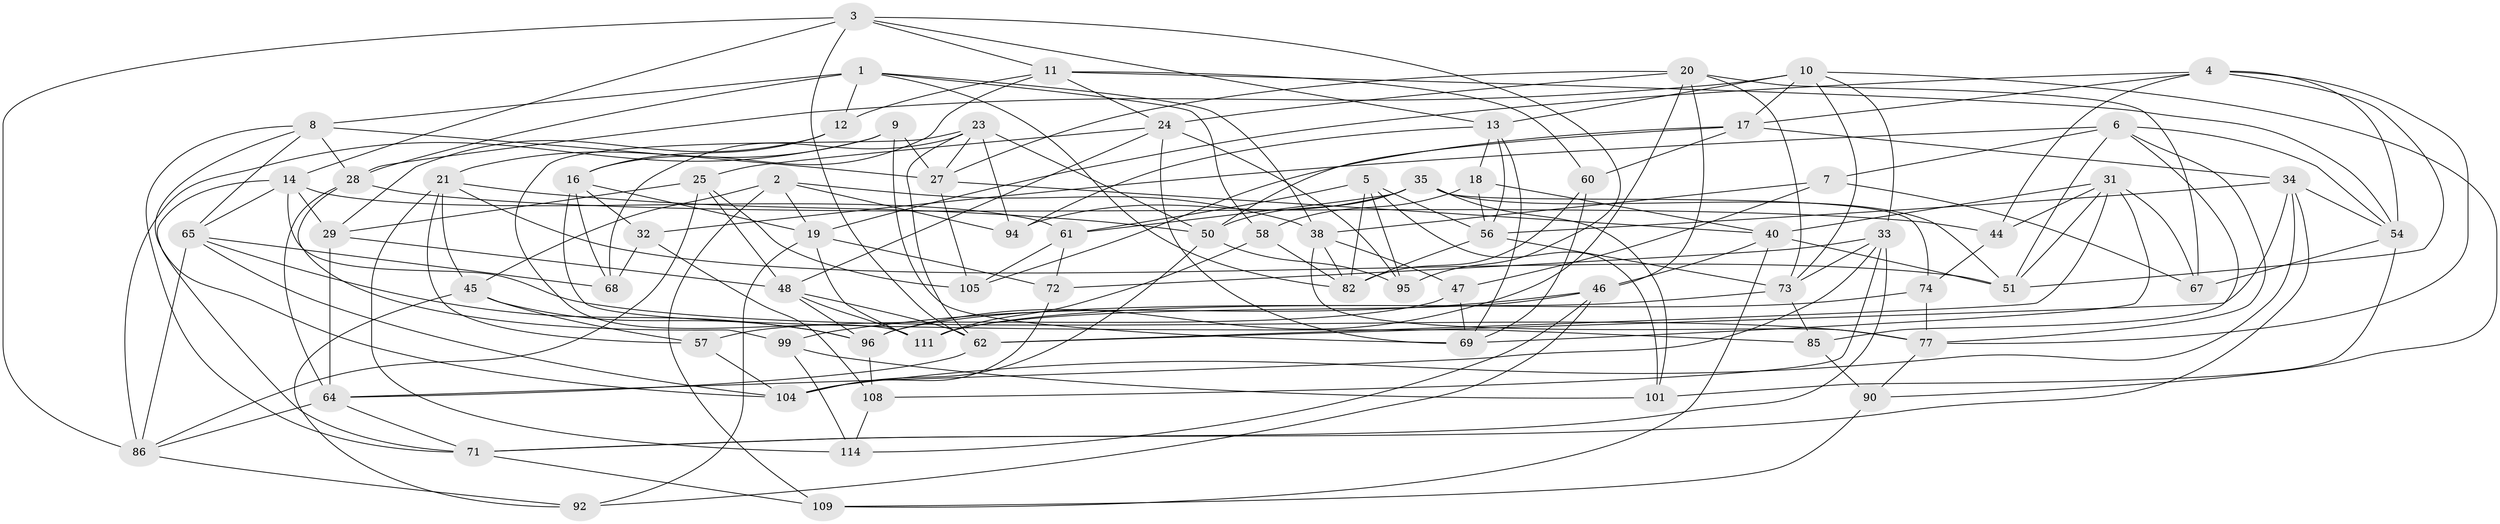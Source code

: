 // Generated by graph-tools (version 1.1) at 2025/24/03/03/25 07:24:30]
// undirected, 73 vertices, 191 edges
graph export_dot {
graph [start="1"]
  node [color=gray90,style=filled];
  1 [super="+119"];
  2 [super="+70"];
  3 [super="+39"];
  4 [super="+78"];
  5 [super="+116"];
  6 [super="+43"];
  7;
  8 [super="+36"];
  9;
  10 [super="+100"];
  11 [super="+15"];
  12;
  13 [super="+83"];
  14 [super="+80"];
  16 [super="+81"];
  17 [super="+41"];
  18;
  19 [super="+52"];
  20 [super="+22"];
  21 [super="+75"];
  23 [super="+37"];
  24 [super="+55"];
  25 [super="+26"];
  27 [super="+102"];
  28 [super="+87"];
  29 [super="+30"];
  31 [super="+93"];
  32;
  33 [super="+110"];
  34 [super="+42"];
  35 [super="+49"];
  38 [super="+107"];
  40 [super="+89"];
  44;
  45 [super="+53"];
  46 [super="+121"];
  47;
  48 [super="+103"];
  50 [super="+63"];
  51 [super="+106"];
  54 [super="+59"];
  56 [super="+91"];
  57;
  58;
  60;
  61 [super="+118"];
  62 [super="+115"];
  64 [super="+98"];
  65 [super="+66"];
  67;
  68;
  69 [super="+76"];
  71 [super="+79"];
  72;
  73 [super="+88"];
  74;
  77 [super="+117"];
  82 [super="+84"];
  85;
  86 [super="+112"];
  90;
  92;
  94;
  95;
  96 [super="+97"];
  99;
  101;
  104 [super="+113"];
  105;
  108;
  109;
  111 [super="+120"];
  114;
  1 -- 58;
  1 -- 12;
  1 -- 38;
  1 -- 8;
  1 -- 82;
  1 -- 28;
  2 -- 45 [weight=2];
  2 -- 109;
  2 -- 38;
  2 -- 19;
  2 -- 94;
  3 -- 13;
  3 -- 11;
  3 -- 14;
  3 -- 62;
  3 -- 86;
  3 -- 95;
  4 -- 19;
  4 -- 77;
  4 -- 54;
  4 -- 44;
  4 -- 51;
  4 -- 17;
  5 -- 56;
  5 -- 101;
  5 -- 61 [weight=2];
  5 -- 82;
  5 -- 95;
  6 -- 54;
  6 -- 32;
  6 -- 85;
  6 -- 7;
  6 -- 77;
  6 -- 51;
  7 -- 47;
  7 -- 38;
  7 -- 67;
  8 -- 65;
  8 -- 27;
  8 -- 104;
  8 -- 71;
  8 -- 28;
  9 -- 21;
  9 -- 69;
  9 -- 86;
  9 -- 27;
  10 -- 33;
  10 -- 17;
  10 -- 90;
  10 -- 13;
  10 -- 73;
  10 -- 28;
  11 -- 16;
  11 -- 12;
  11 -- 24;
  11 -- 60;
  11 -- 54;
  12 -- 16;
  12 -- 29;
  13 -- 56;
  13 -- 69;
  13 -- 18;
  13 -- 94;
  14 -- 61;
  14 -- 77;
  14 -- 29;
  14 -- 65;
  14 -- 71;
  16 -- 32;
  16 -- 19;
  16 -- 68;
  16 -- 85;
  17 -- 50;
  17 -- 34;
  17 -- 105;
  17 -- 60;
  18 -- 58;
  18 -- 40;
  18 -- 56;
  19 -- 72;
  19 -- 92;
  19 -- 111;
  20 -- 67;
  20 -- 46;
  20 -- 27;
  20 -- 73;
  20 -- 96;
  20 -- 24;
  21 -- 50;
  21 -- 57;
  21 -- 114;
  21 -- 51;
  21 -- 45;
  23 -- 68;
  23 -- 94;
  23 -- 111;
  23 -- 50;
  23 -- 27;
  23 -- 62;
  24 -- 95;
  24 -- 48;
  24 -- 25;
  24 -- 69;
  25 -- 48;
  25 -- 86;
  25 -- 29 [weight=2];
  25 -- 105;
  27 -- 105;
  27 -- 40;
  28 -- 64;
  28 -- 99;
  28 -- 44;
  29 -- 48;
  29 -- 64;
  31 -- 44;
  31 -- 51;
  31 -- 67;
  31 -- 69;
  31 -- 62;
  31 -- 40;
  32 -- 68;
  32 -- 108;
  33 -- 108;
  33 -- 73;
  33 -- 72;
  33 -- 64;
  33 -- 71;
  34 -- 71;
  34 -- 54;
  34 -- 56;
  34 -- 104;
  34 -- 62;
  35 -- 94;
  35 -- 101;
  35 -- 74;
  35 -- 51;
  35 -- 61;
  35 -- 50;
  38 -- 77;
  38 -- 47;
  38 -- 82;
  40 -- 46;
  40 -- 109;
  40 -- 51;
  44 -- 74;
  45 -- 57;
  45 -- 92;
  45 -- 96;
  46 -- 92;
  46 -- 114;
  46 -- 99;
  46 -- 111;
  47 -- 57;
  47 -- 69;
  48 -- 62;
  48 -- 96;
  48 -- 111;
  50 -- 95;
  50 -- 104;
  54 -- 67;
  54 -- 101;
  56 -- 82;
  56 -- 73;
  57 -- 104;
  58 -- 82;
  58 -- 111;
  60 -- 82;
  60 -- 69;
  61 -- 72;
  61 -- 105;
  62 -- 64;
  64 -- 71;
  64 -- 86;
  65 -- 86;
  65 -- 96;
  65 -- 104;
  65 -- 68;
  71 -- 109;
  72 -- 104;
  73 -- 85;
  73 -- 96;
  74 -- 111;
  74 -- 77;
  77 -- 90;
  85 -- 90;
  86 -- 92;
  90 -- 109;
  96 -- 108;
  99 -- 114;
  99 -- 101;
  108 -- 114;
}
